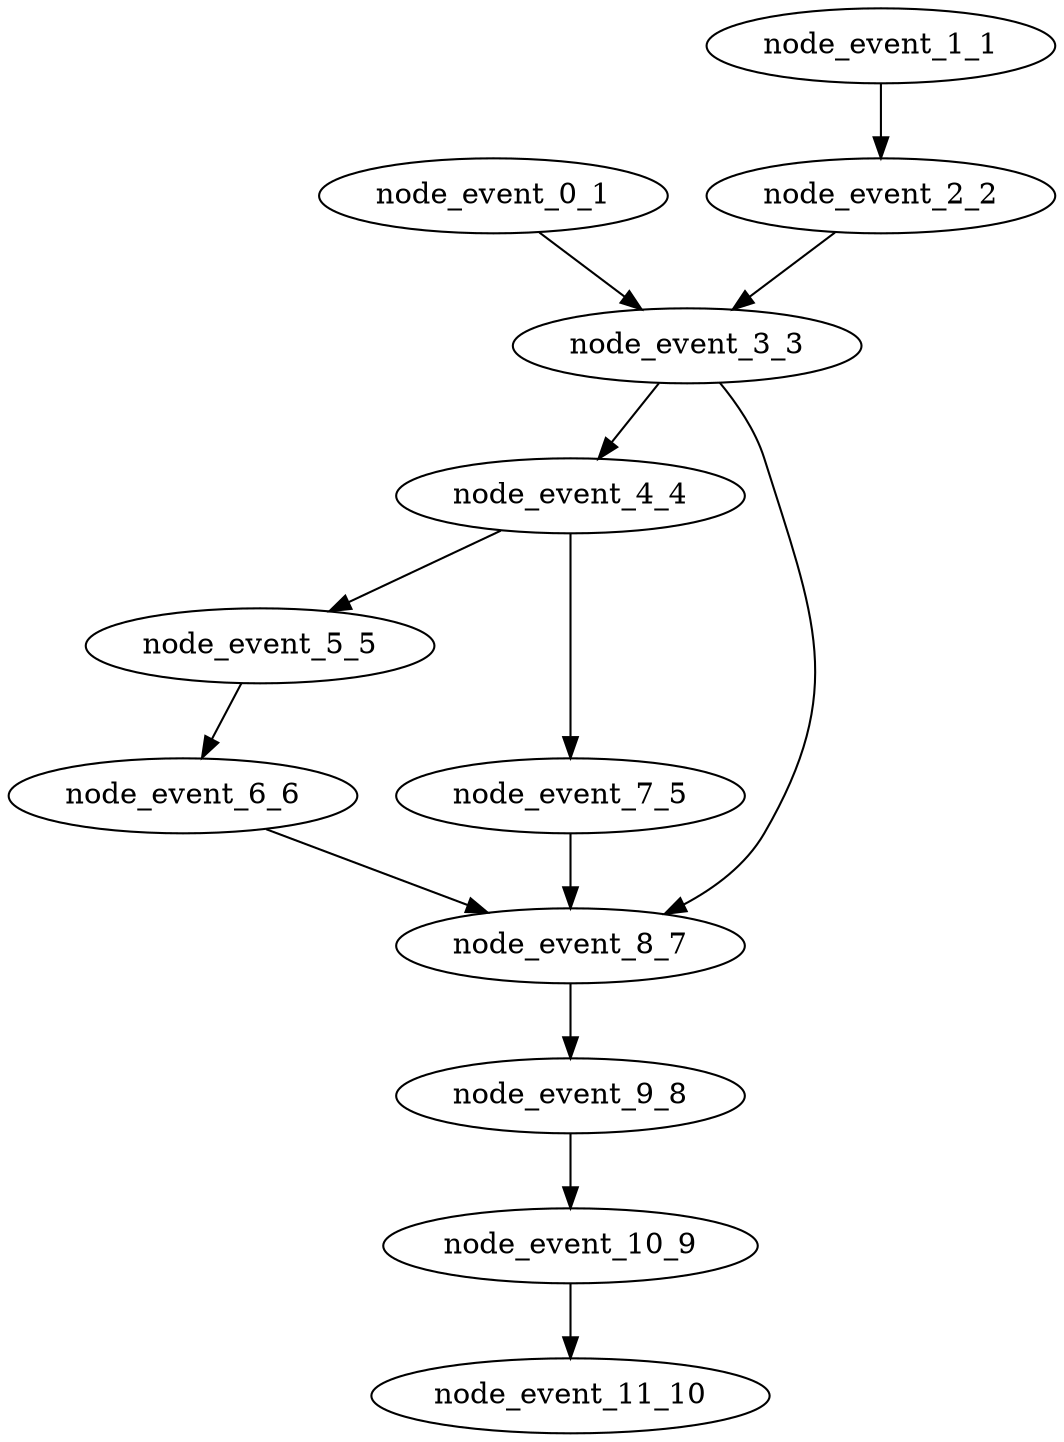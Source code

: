 digraph {
    node_event_0_1 [EventIndex="0" EventType="DotQasm.Scheduling.GateEvent" Depth="1" Dependencies="0" Latency="00:00:00.0010000" Priority="0.017"];
    node_event_1_1 [EventIndex="1" EventType="DotQasm.Scheduling.GateEvent" Depth="1" Dependencies="0" Latency="00:00:00.0010000" Priority="0.019000000000000003"];
    node_event_2_2 [EventIndex="2" EventType="DotQasm.Scheduling.ControlledGateEvent" Depth="2" Dependencies="1" Latency="00:00:00.0020000" Priority="0.018000000000000002"];
    node_event_3_3 [EventIndex="3" EventType="DotQasm.Scheduling.BarrierEvent" Depth="3" Dependencies="3" Latency="00:00:00.0010000" Priority="0.016"];
    node_event_4_4 [EventIndex="4" EventType="DotQasm.Scheduling.ControlledGateEvent" Depth="4" Dependencies="4" Latency="00:00:00.0020000" Priority="0.015000000000000001"];
    node_event_5_5 [EventIndex="5" EventType="DotQasm.Scheduling.GateEvent" Depth="5" Dependencies="5" Latency="00:00:00.0010000" Priority="0.013000000000000001"];
    node_event_6_6 [EventIndex="6" EventType="DotQasm.Scheduling.MeasurementEvent" Depth="6" Dependencies="6" Latency="00:00:00.0030000" Priority="0.012"];
    node_event_7_5 [EventIndex="7" EventType="DotQasm.Scheduling.MeasurementEvent" Depth="5" Dependencies="5" Latency="00:00:00.0030000" Priority="0.012"];
    node_event_8_7 [EventIndex="8" EventType="DotQasm.Scheduling.IfEvent" Depth="7" Dependencies="17" Latency="00:00:00.0020000" Priority="0.009000000000000001"];
    node_event_9_8 [EventIndex="9" EventType="DotQasm.Scheduling.IfEvent" Depth="8" Dependencies="18" Latency="00:00:00.0020000" Priority="0.007"];
    node_event_10_9 [EventIndex="10" EventType="DotQasm.Scheduling.IfEvent" Depth="9" Dependencies="19" Latency="00:00:00.0020000" Priority="0.005"];
    node_event_11_10 [EventIndex="11" EventType="DotQasm.Scheduling.MeasurementEvent" Depth="10" Dependencies="20" Latency="00:00:00.0030000" Priority="0.003"];
    node_event_0_1 -> node_event_3_3;
    node_event_1_1 -> node_event_2_2;
    node_event_2_2 -> node_event_3_3;
    node_event_3_3 -> node_event_4_4;
    node_event_3_3 -> node_event_8_7;
    node_event_4_4 -> node_event_5_5;
    node_event_4_4 -> node_event_7_5;
    node_event_5_5 -> node_event_6_6;
    node_event_6_6 -> node_event_8_7;
    node_event_7_5 -> node_event_8_7;
    node_event_8_7 -> node_event_9_8;
    node_event_9_8 -> node_event_10_9;
    node_event_10_9 -> node_event_11_10;
}
